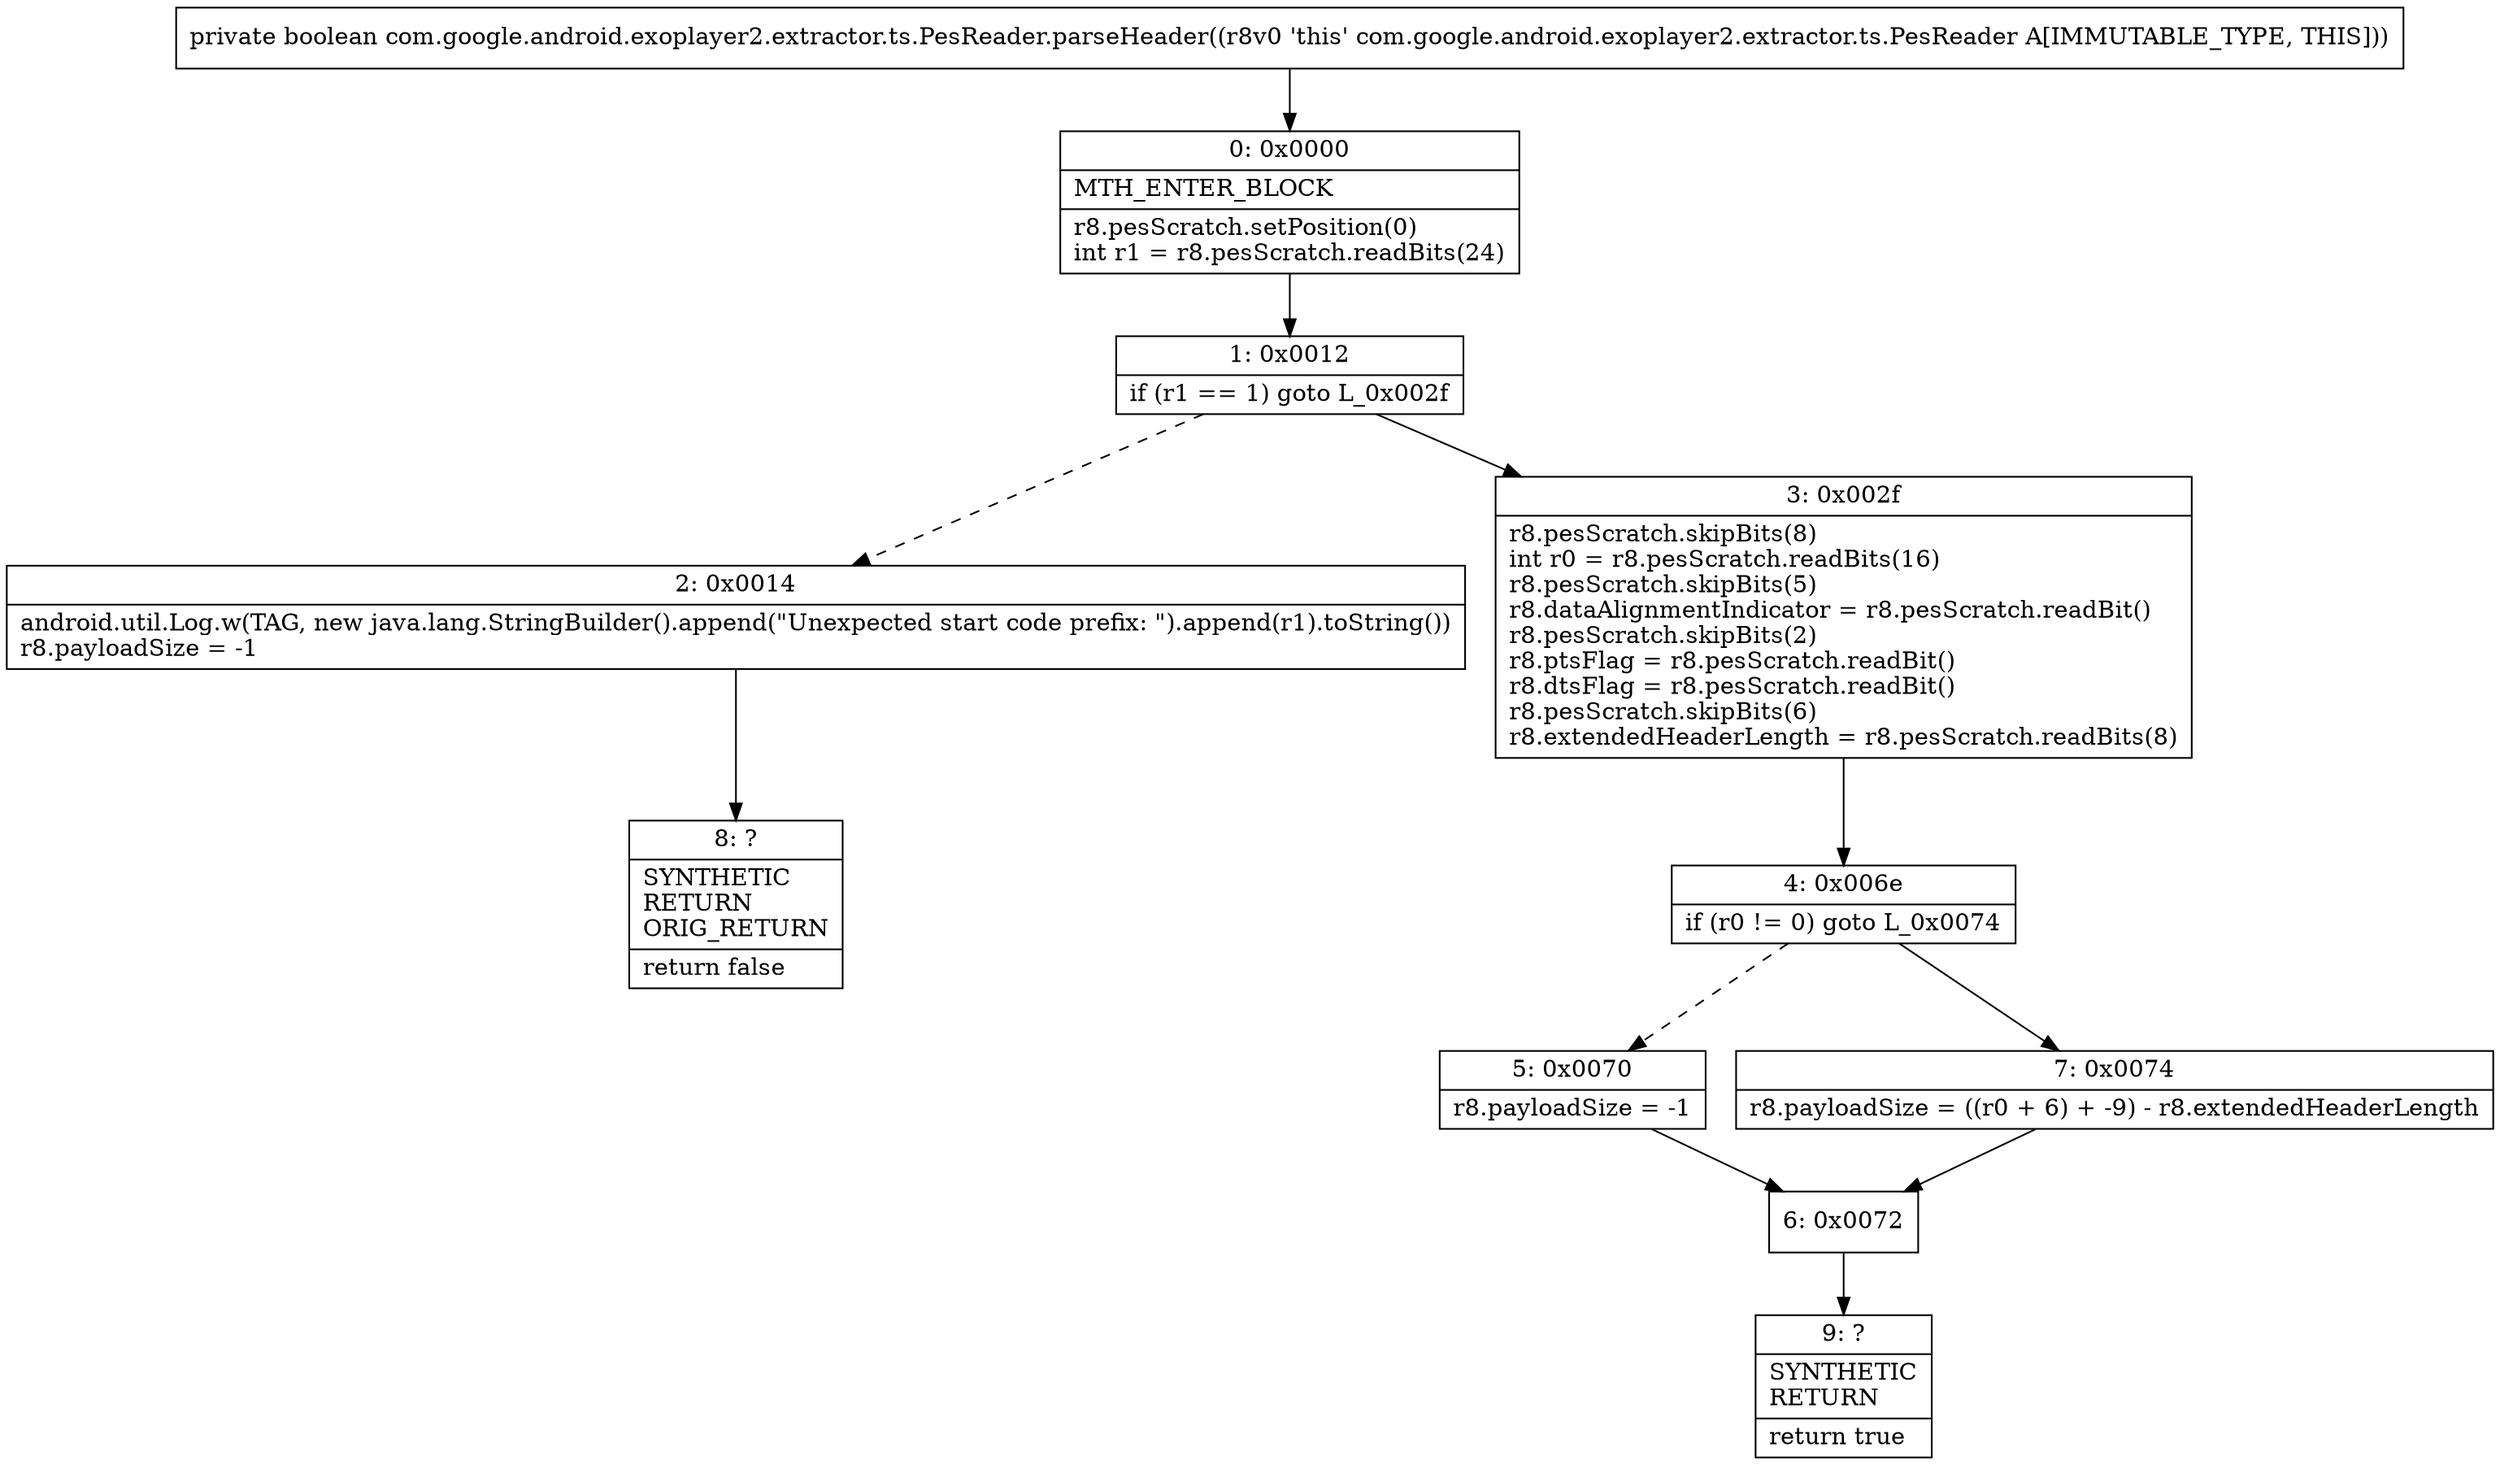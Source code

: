 digraph "CFG forcom.google.android.exoplayer2.extractor.ts.PesReader.parseHeader()Z" {
Node_0 [shape=record,label="{0\:\ 0x0000|MTH_ENTER_BLOCK\l|r8.pesScratch.setPosition(0)\lint r1 = r8.pesScratch.readBits(24)\l}"];
Node_1 [shape=record,label="{1\:\ 0x0012|if (r1 == 1) goto L_0x002f\l}"];
Node_2 [shape=record,label="{2\:\ 0x0014|android.util.Log.w(TAG, new java.lang.StringBuilder().append(\"Unexpected start code prefix: \").append(r1).toString())\lr8.payloadSize = \-1\l}"];
Node_3 [shape=record,label="{3\:\ 0x002f|r8.pesScratch.skipBits(8)\lint r0 = r8.pesScratch.readBits(16)\lr8.pesScratch.skipBits(5)\lr8.dataAlignmentIndicator = r8.pesScratch.readBit()\lr8.pesScratch.skipBits(2)\lr8.ptsFlag = r8.pesScratch.readBit()\lr8.dtsFlag = r8.pesScratch.readBit()\lr8.pesScratch.skipBits(6)\lr8.extendedHeaderLength = r8.pesScratch.readBits(8)\l}"];
Node_4 [shape=record,label="{4\:\ 0x006e|if (r0 != 0) goto L_0x0074\l}"];
Node_5 [shape=record,label="{5\:\ 0x0070|r8.payloadSize = \-1\l}"];
Node_6 [shape=record,label="{6\:\ 0x0072}"];
Node_7 [shape=record,label="{7\:\ 0x0074|r8.payloadSize = ((r0 + 6) + \-9) \- r8.extendedHeaderLength\l}"];
Node_8 [shape=record,label="{8\:\ ?|SYNTHETIC\lRETURN\lORIG_RETURN\l|return false\l}"];
Node_9 [shape=record,label="{9\:\ ?|SYNTHETIC\lRETURN\l|return true\l}"];
MethodNode[shape=record,label="{private boolean com.google.android.exoplayer2.extractor.ts.PesReader.parseHeader((r8v0 'this' com.google.android.exoplayer2.extractor.ts.PesReader A[IMMUTABLE_TYPE, THIS])) }"];
MethodNode -> Node_0;
Node_0 -> Node_1;
Node_1 -> Node_2[style=dashed];
Node_1 -> Node_3;
Node_2 -> Node_8;
Node_3 -> Node_4;
Node_4 -> Node_5[style=dashed];
Node_4 -> Node_7;
Node_5 -> Node_6;
Node_6 -> Node_9;
Node_7 -> Node_6;
}


